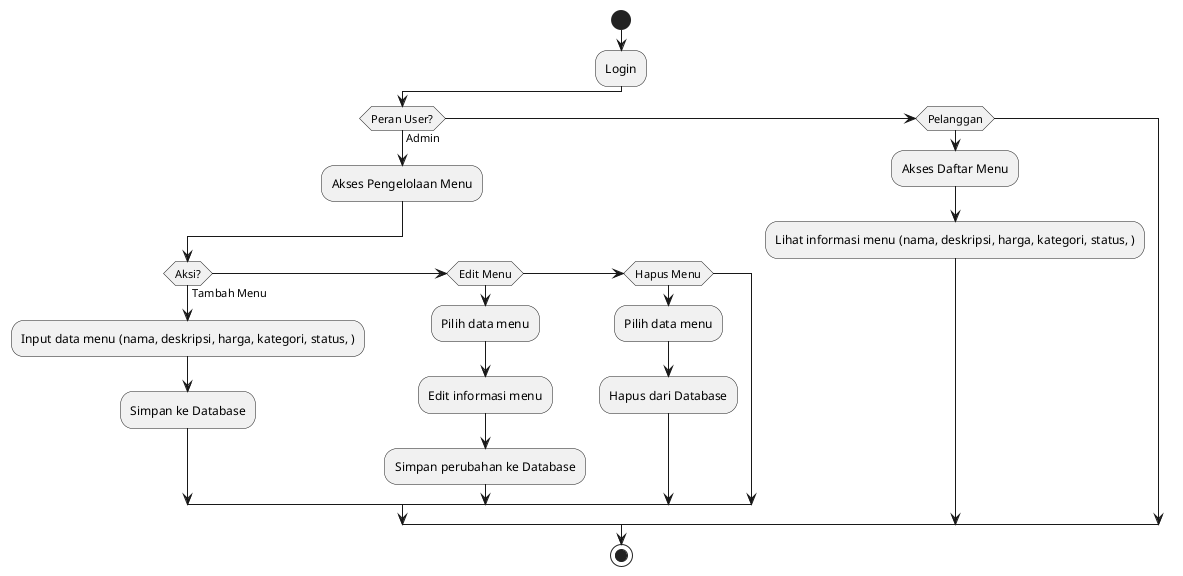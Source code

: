@startuml
start

:Login;
if (Peran User?) then (Admin)
    :Akses Pengelolaan Menu;
    if (Aksi?) then (Tambah Menu)
        :Input data menu (nama, deskripsi, harga, kategori, status, );
        :Simpan ke Database;
    else if (Edit Menu)
        :Pilih data menu;
        :Edit informasi menu;
        :Simpan perubahan ke Database;
    else if (Hapus Menu)
        :Pilih data menu;
        :Hapus dari Database;
    endif
else if (Pelanggan)
    :Akses Daftar Menu;
    :Lihat informasi menu (nama, deskripsi, harga, kategori, status, );
endif

stop
@enduml